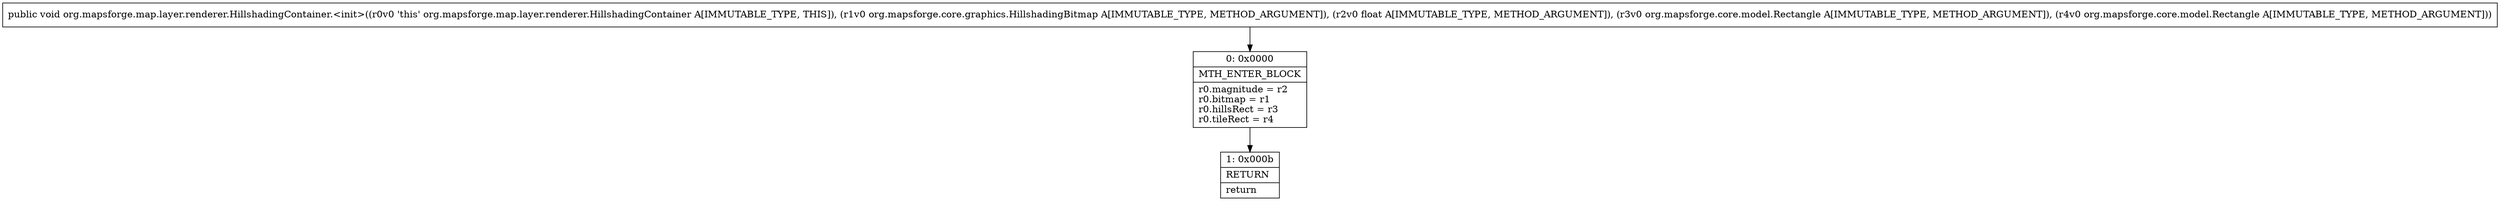 digraph "CFG fororg.mapsforge.map.layer.renderer.HillshadingContainer.\<init\>(Lorg\/mapsforge\/core\/graphics\/HillshadingBitmap;FLorg\/mapsforge\/core\/model\/Rectangle;Lorg\/mapsforge\/core\/model\/Rectangle;)V" {
Node_0 [shape=record,label="{0\:\ 0x0000|MTH_ENTER_BLOCK\l|r0.magnitude = r2\lr0.bitmap = r1\lr0.hillsRect = r3\lr0.tileRect = r4\l}"];
Node_1 [shape=record,label="{1\:\ 0x000b|RETURN\l|return\l}"];
MethodNode[shape=record,label="{public void org.mapsforge.map.layer.renderer.HillshadingContainer.\<init\>((r0v0 'this' org.mapsforge.map.layer.renderer.HillshadingContainer A[IMMUTABLE_TYPE, THIS]), (r1v0 org.mapsforge.core.graphics.HillshadingBitmap A[IMMUTABLE_TYPE, METHOD_ARGUMENT]), (r2v0 float A[IMMUTABLE_TYPE, METHOD_ARGUMENT]), (r3v0 org.mapsforge.core.model.Rectangle A[IMMUTABLE_TYPE, METHOD_ARGUMENT]), (r4v0 org.mapsforge.core.model.Rectangle A[IMMUTABLE_TYPE, METHOD_ARGUMENT])) }"];
MethodNode -> Node_0;
Node_0 -> Node_1;
}

